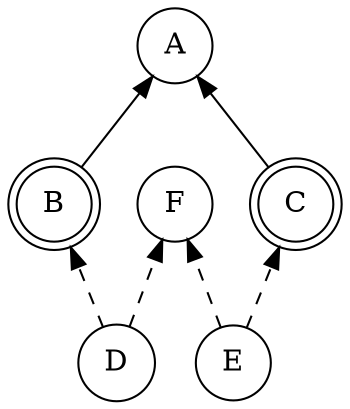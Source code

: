 digraph or {
rankdir="BT";
node [shape=circle]
edge [style=filled]

  A [label="A"]
  D [label="D"]
  E [label="E"]
  F [label="F"]

subgraph known {
  node [shape=doublecircle]

  B [label="B"]
  C [label="C"]
}

B->A
C->A

subgraph path
   {
       edge [style=dashed]

       D->B
       E->C
       D->F
       E->F
   }
}


